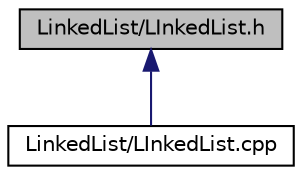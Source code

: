 digraph "LinkedList/LInkedList.h"
{
 // LATEX_PDF_SIZE
  edge [fontname="Helvetica",fontsize="10",labelfontname="Helvetica",labelfontsize="10"];
  node [fontname="Helvetica",fontsize="10",shape=record];
  Node1 [label="LinkedList/LInkedList.h",height=0.2,width=0.4,color="black", fillcolor="grey75", style="filled", fontcolor="black",tooltip=" "];
  Node1 -> Node2 [dir="back",color="midnightblue",fontsize="10",style="solid",fontname="Helvetica"];
  Node2 [label="LinkedList/LInkedList.cpp",height=0.2,width=0.4,color="black", fillcolor="white", style="filled",URL="$_l_inked_list_8cpp.html",tooltip=" "];
}
